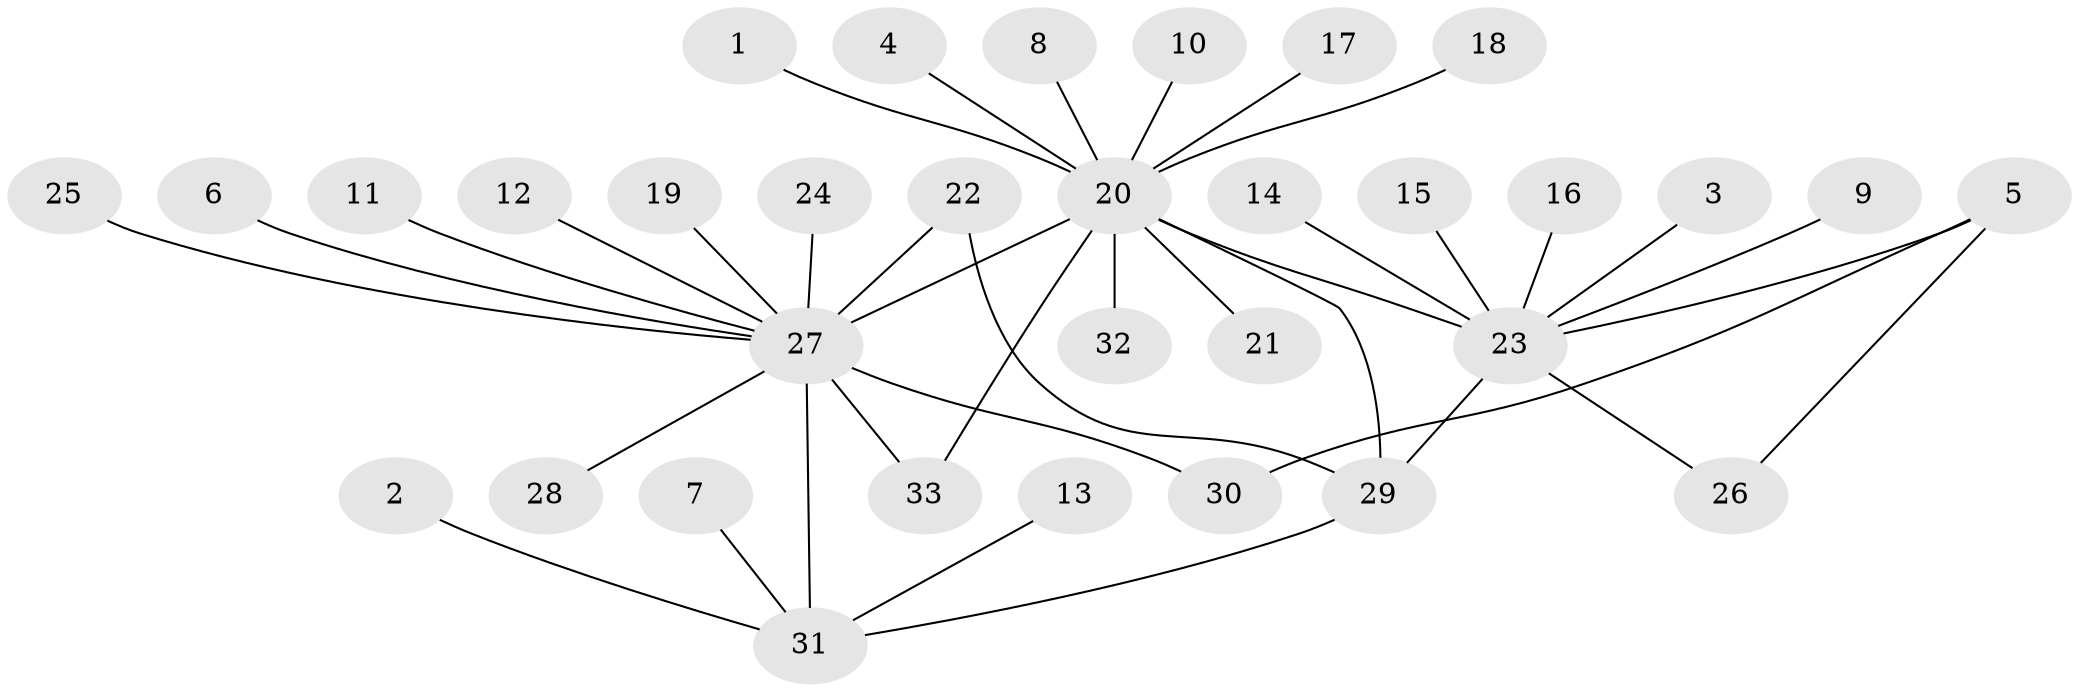 // original degree distribution, {1: 0.6422018348623854, 18: 0.009174311926605505, 4: 0.08256880733944955, 17: 0.009174311926605505, 3: 0.045871559633027525, 8: 0.009174311926605505, 14: 0.009174311926605505, 5: 0.03669724770642202, 2: 0.14678899082568808, 6: 0.009174311926605505}
// Generated by graph-tools (version 1.1) at 2025/36/03/04/25 23:36:45]
// undirected, 33 vertices, 38 edges
graph export_dot {
  node [color=gray90,style=filled];
  1;
  2;
  3;
  4;
  5;
  6;
  7;
  8;
  9;
  10;
  11;
  12;
  13;
  14;
  15;
  16;
  17;
  18;
  19;
  20;
  21;
  22;
  23;
  24;
  25;
  26;
  27;
  28;
  29;
  30;
  31;
  32;
  33;
  1 -- 20 [weight=1.0];
  2 -- 31 [weight=1.0];
  3 -- 23 [weight=1.0];
  4 -- 20 [weight=1.0];
  5 -- 23 [weight=1.0];
  5 -- 26 [weight=1.0];
  5 -- 30 [weight=1.0];
  6 -- 27 [weight=1.0];
  7 -- 31 [weight=1.0];
  8 -- 20 [weight=1.0];
  9 -- 23 [weight=1.0];
  10 -- 20 [weight=1.0];
  11 -- 27 [weight=1.0];
  12 -- 27 [weight=1.0];
  13 -- 31 [weight=1.0];
  14 -- 23 [weight=1.0];
  15 -- 23 [weight=1.0];
  16 -- 23 [weight=1.0];
  17 -- 20 [weight=1.0];
  18 -- 20 [weight=1.0];
  19 -- 27 [weight=1.0];
  20 -- 21 [weight=1.0];
  20 -- 23 [weight=1.0];
  20 -- 27 [weight=1.0];
  20 -- 29 [weight=2.0];
  20 -- 32 [weight=1.0];
  20 -- 33 [weight=1.0];
  22 -- 27 [weight=1.0];
  22 -- 29 [weight=1.0];
  23 -- 26 [weight=1.0];
  23 -- 29 [weight=2.0];
  24 -- 27 [weight=1.0];
  25 -- 27 [weight=1.0];
  27 -- 28 [weight=1.0];
  27 -- 30 [weight=2.0];
  27 -- 31 [weight=1.0];
  27 -- 33 [weight=1.0];
  29 -- 31 [weight=1.0];
}
